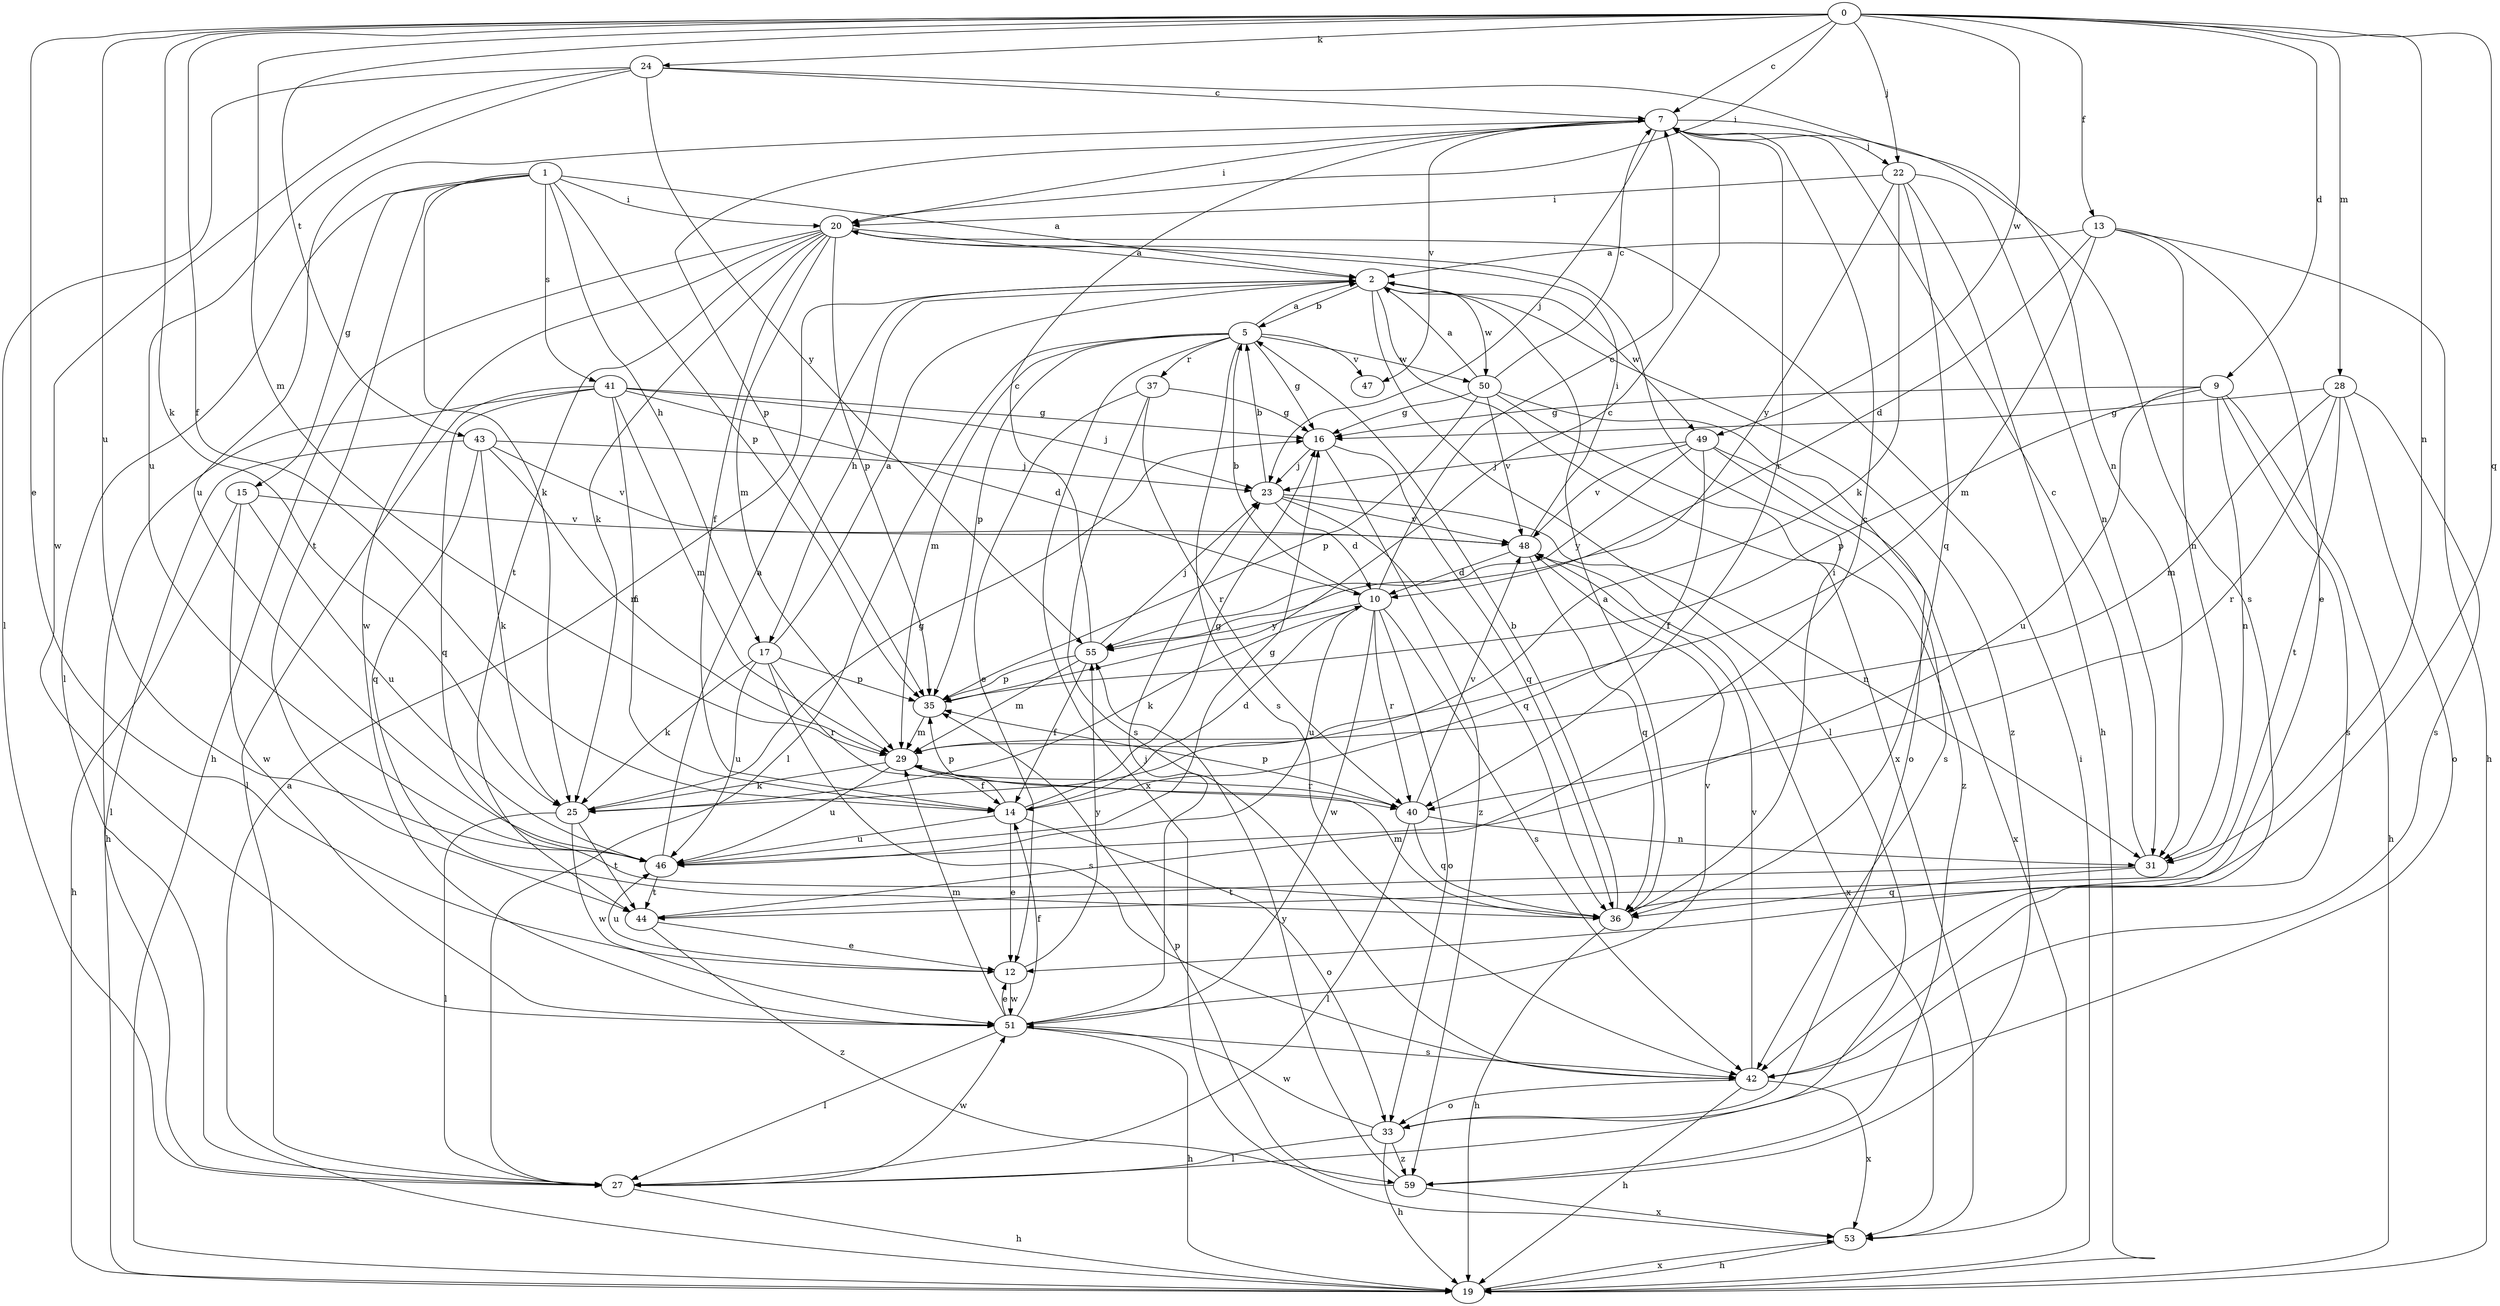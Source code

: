 strict digraph  {
0;
1;
2;
5;
7;
9;
10;
12;
13;
14;
15;
16;
17;
19;
20;
22;
23;
24;
25;
27;
28;
29;
31;
33;
35;
36;
37;
40;
41;
42;
43;
44;
46;
47;
48;
49;
50;
51;
53;
55;
59;
0 -> 7  [label=c];
0 -> 9  [label=d];
0 -> 12  [label=e];
0 -> 13  [label=f];
0 -> 14  [label=f];
0 -> 20  [label=i];
0 -> 22  [label=j];
0 -> 24  [label=k];
0 -> 25  [label=k];
0 -> 28  [label=m];
0 -> 29  [label=m];
0 -> 31  [label=n];
0 -> 36  [label=q];
0 -> 43  [label=t];
0 -> 46  [label=u];
0 -> 49  [label=w];
1 -> 2  [label=a];
1 -> 15  [label=g];
1 -> 17  [label=h];
1 -> 20  [label=i];
1 -> 25  [label=k];
1 -> 27  [label=l];
1 -> 35  [label=p];
1 -> 41  [label=s];
1 -> 44  [label=t];
2 -> 5  [label=b];
2 -> 17  [label=h];
2 -> 27  [label=l];
2 -> 49  [label=w];
2 -> 50  [label=w];
2 -> 53  [label=x];
2 -> 59  [label=z];
5 -> 2  [label=a];
5 -> 16  [label=g];
5 -> 27  [label=l];
5 -> 29  [label=m];
5 -> 35  [label=p];
5 -> 37  [label=r];
5 -> 42  [label=s];
5 -> 47  [label=v];
5 -> 50  [label=w];
5 -> 53  [label=x];
7 -> 20  [label=i];
7 -> 22  [label=j];
7 -> 23  [label=j];
7 -> 35  [label=p];
7 -> 40  [label=r];
7 -> 42  [label=s];
7 -> 46  [label=u];
7 -> 47  [label=v];
9 -> 16  [label=g];
9 -> 19  [label=h];
9 -> 31  [label=n];
9 -> 35  [label=p];
9 -> 42  [label=s];
9 -> 46  [label=u];
10 -> 5  [label=b];
10 -> 7  [label=c];
10 -> 25  [label=k];
10 -> 33  [label=o];
10 -> 40  [label=r];
10 -> 42  [label=s];
10 -> 46  [label=u];
10 -> 51  [label=w];
10 -> 55  [label=y];
12 -> 46  [label=u];
12 -> 51  [label=w];
12 -> 55  [label=y];
13 -> 2  [label=a];
13 -> 10  [label=d];
13 -> 12  [label=e];
13 -> 19  [label=h];
13 -> 29  [label=m];
13 -> 31  [label=n];
14 -> 10  [label=d];
14 -> 12  [label=e];
14 -> 16  [label=g];
14 -> 33  [label=o];
14 -> 35  [label=p];
14 -> 46  [label=u];
15 -> 19  [label=h];
15 -> 46  [label=u];
15 -> 48  [label=v];
15 -> 51  [label=w];
16 -> 23  [label=j];
16 -> 36  [label=q];
16 -> 59  [label=z];
17 -> 2  [label=a];
17 -> 25  [label=k];
17 -> 35  [label=p];
17 -> 40  [label=r];
17 -> 42  [label=s];
17 -> 46  [label=u];
19 -> 2  [label=a];
19 -> 20  [label=i];
19 -> 53  [label=x];
20 -> 2  [label=a];
20 -> 14  [label=f];
20 -> 19  [label=h];
20 -> 25  [label=k];
20 -> 29  [label=m];
20 -> 35  [label=p];
20 -> 44  [label=t];
20 -> 51  [label=w];
22 -> 19  [label=h];
22 -> 20  [label=i];
22 -> 25  [label=k];
22 -> 31  [label=n];
22 -> 36  [label=q];
22 -> 55  [label=y];
23 -> 5  [label=b];
23 -> 10  [label=d];
23 -> 31  [label=n];
23 -> 36  [label=q];
23 -> 48  [label=v];
24 -> 7  [label=c];
24 -> 27  [label=l];
24 -> 31  [label=n];
24 -> 46  [label=u];
24 -> 51  [label=w];
24 -> 55  [label=y];
25 -> 16  [label=g];
25 -> 27  [label=l];
25 -> 44  [label=t];
25 -> 51  [label=w];
27 -> 19  [label=h];
27 -> 51  [label=w];
28 -> 16  [label=g];
28 -> 29  [label=m];
28 -> 33  [label=o];
28 -> 40  [label=r];
28 -> 42  [label=s];
28 -> 44  [label=t];
29 -> 14  [label=f];
29 -> 25  [label=k];
29 -> 40  [label=r];
29 -> 46  [label=u];
31 -> 7  [label=c];
31 -> 36  [label=q];
31 -> 44  [label=t];
33 -> 19  [label=h];
33 -> 27  [label=l];
33 -> 51  [label=w];
33 -> 59  [label=z];
35 -> 7  [label=c];
35 -> 29  [label=m];
36 -> 2  [label=a];
36 -> 5  [label=b];
36 -> 19  [label=h];
36 -> 20  [label=i];
36 -> 29  [label=m];
37 -> 12  [label=e];
37 -> 16  [label=g];
37 -> 40  [label=r];
37 -> 42  [label=s];
40 -> 27  [label=l];
40 -> 31  [label=n];
40 -> 35  [label=p];
40 -> 36  [label=q];
40 -> 48  [label=v];
41 -> 10  [label=d];
41 -> 14  [label=f];
41 -> 16  [label=g];
41 -> 19  [label=h];
41 -> 23  [label=j];
41 -> 27  [label=l];
41 -> 29  [label=m];
41 -> 36  [label=q];
42 -> 19  [label=h];
42 -> 33  [label=o];
42 -> 48  [label=v];
42 -> 53  [label=x];
43 -> 23  [label=j];
43 -> 25  [label=k];
43 -> 27  [label=l];
43 -> 29  [label=m];
43 -> 36  [label=q];
43 -> 48  [label=v];
44 -> 7  [label=c];
44 -> 12  [label=e];
44 -> 59  [label=z];
46 -> 2  [label=a];
46 -> 16  [label=g];
46 -> 44  [label=t];
48 -> 10  [label=d];
48 -> 20  [label=i];
48 -> 36  [label=q];
48 -> 53  [label=x];
49 -> 14  [label=f];
49 -> 23  [label=j];
49 -> 42  [label=s];
49 -> 48  [label=v];
49 -> 53  [label=x];
49 -> 55  [label=y];
50 -> 2  [label=a];
50 -> 7  [label=c];
50 -> 16  [label=g];
50 -> 33  [label=o];
50 -> 35  [label=p];
50 -> 48  [label=v];
50 -> 59  [label=z];
51 -> 12  [label=e];
51 -> 14  [label=f];
51 -> 19  [label=h];
51 -> 23  [label=j];
51 -> 27  [label=l];
51 -> 29  [label=m];
51 -> 42  [label=s];
51 -> 48  [label=v];
53 -> 19  [label=h];
55 -> 7  [label=c];
55 -> 14  [label=f];
55 -> 23  [label=j];
55 -> 29  [label=m];
55 -> 35  [label=p];
59 -> 35  [label=p];
59 -> 53  [label=x];
59 -> 55  [label=y];
}
